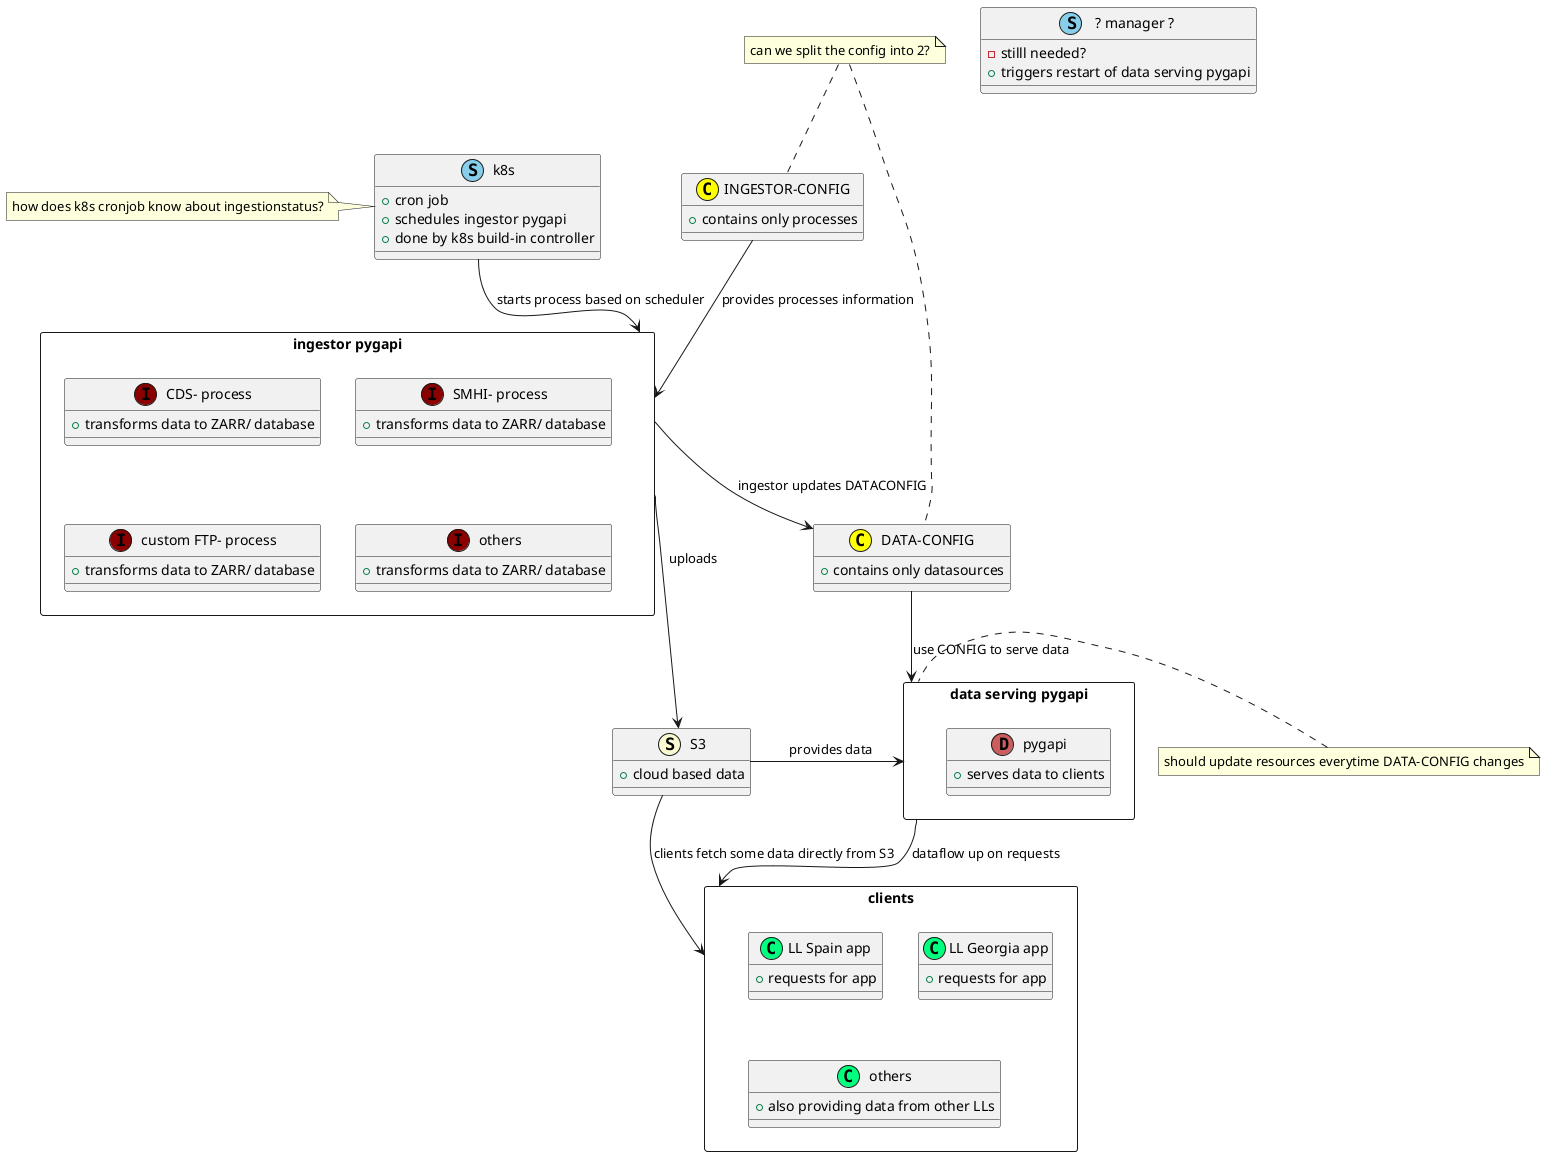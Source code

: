 @startuml icisk/ ingestor

entity "k8s" <<(S, SkyBlue)>> {
  + cron job
  + schedules ingestor pygapi
  + done by k8s build-in controller
}
entity " ? manager ? " <<(S, SkyBlue)>> {
  - stilll needed?
  + triggers restart of data serving pygapi
}

entity "INGESTOR-CONFIG" as ingestorconfig <<(C, Yellow)>> { 
  + contains only processes
}

rectangle "ingestor pygapi" as ingestor {
    entity "CDS- process" <<(I, DarkRed)>> {
        + transforms data to ZARR/ database
    }
    entity "SMHI- process" <<(I, DarkRed)>> {
        + transforms data to ZARR/ database
    }
    entity "custom FTP- process" <<(I, DarkRed)>> {
        + transforms data to ZARR/ database
    }
    entity "others..." <<(I, DarkRed)>> {
        + transforms data to ZARR/ database
    }
}


entity "S3" <<(S, LightGoldenRodYellow)>> { 
  + cloud based data 
}

entity "DATA-CONFIG" as dataconfig <<(C, Yellow)>> { 
  + contains only datasources
}

rectangle "data serving pygapi" as dataserv {
    entity "pygapi" <<(D, IndianRed)>> {
        + serves data to clients
    }
}

rectangle "clients" as clients {
    entity "LL Spain app" <<(C, SpringGreen)>> {
        + requests for app
    }
    entity "LL Georgia app" <<(C, SpringGreen)>> {
        + requests for app
    }
    entity "others..." <<(C, SpringGreen)>> {
        + also providing data from other LLs
    }
}

note left of k8s: how does k8s cronjob know about ingestionstatus?
note "can we split the config into 2?" as N1
N1 .. ingestorconfig
N1 .. dataconfig
note left of dataserv: should update resources everytime DATA-CONFIG changes



'manager --> dataserv : restart pod
'k8s -l-> manager
k8s --> ingestor : starts process based on scheduler
ingestorconfig --> ingestor : provides processes information
ingestor --> dataconfig : ingestor updates DATACONFIG
ingestor -d-> S3 : uploads
dataconfig --> dataserv : use CONFIG to serve data
S3 -> dataserv : provides data 
dataserv --> clients : dataflow up on requests
S3 -> clients : clients fetch some data directly from S3 

@enduml
